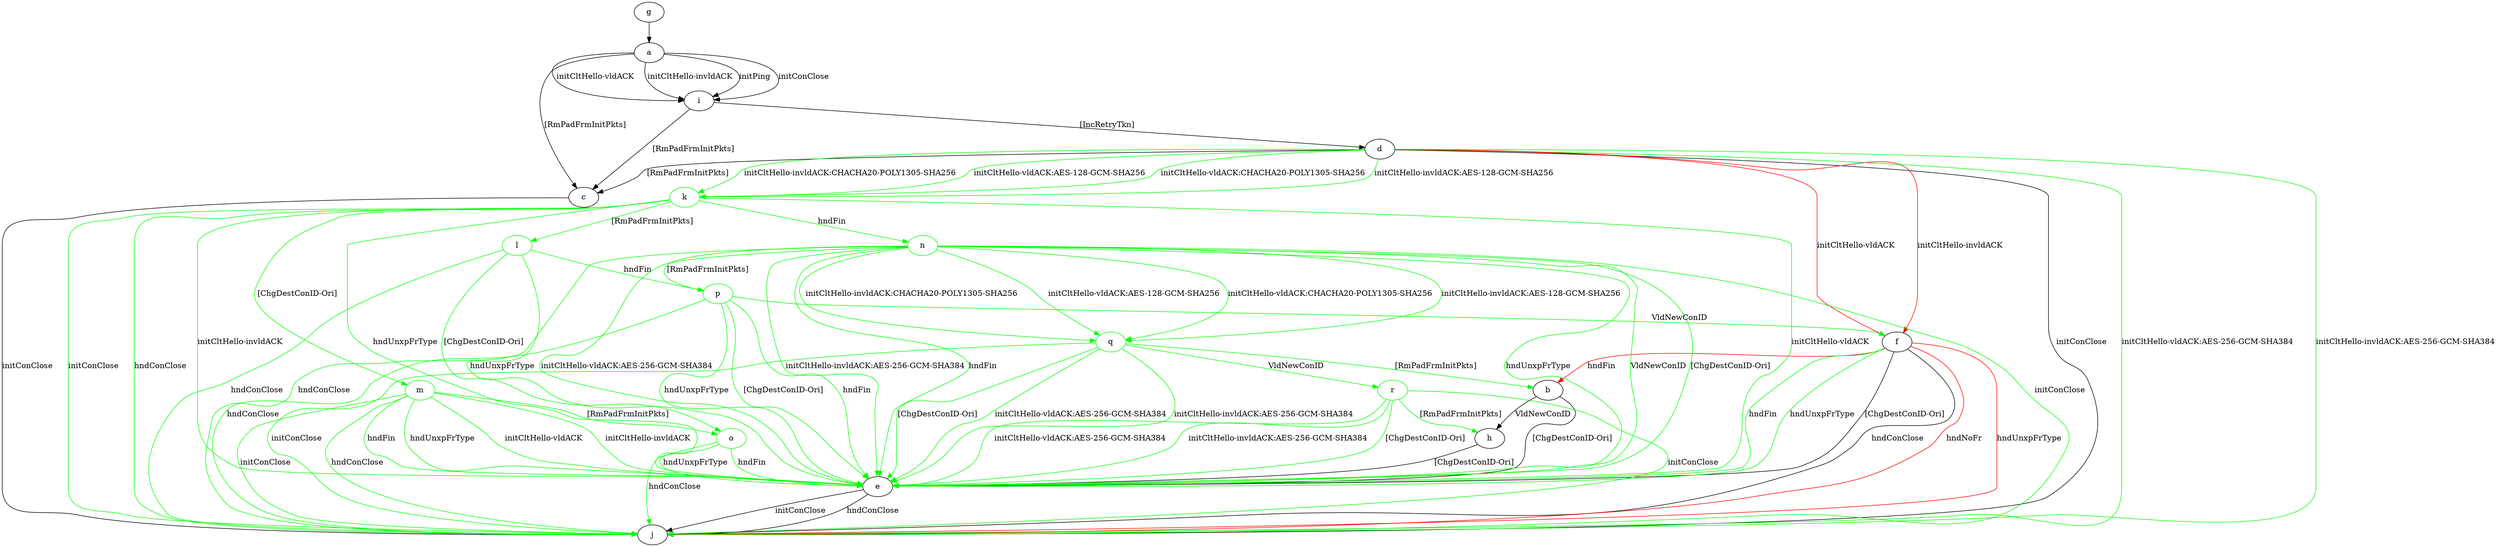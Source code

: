 digraph "" {
	a -> c	[key=0,
		label="[RmPadFrmInitPkts] "];
	a -> i	[key=0,
		label="initPing "];
	a -> i	[key=1,
		label="initConClose "];
	a -> i	[key=2,
		label="initCltHello-vldACK "];
	a -> i	[key=3,
		label="initCltHello-invldACK "];
	b -> e	[key=0,
		label="[ChgDestConID-Ori] "];
	b -> h	[key=0,
		label="VldNewConID "];
	c -> j	[key=0,
		label="initConClose "];
	d -> c	[key=0,
		label="[RmPadFrmInitPkts] "];
	d -> f	[key=0,
		color=red,
		label="initCltHello-vldACK "];
	d -> f	[key=1,
		color=red,
		label="initCltHello-invldACK "];
	d -> j	[key=0,
		label="initConClose "];
	d -> j	[key=1,
		color=green,
		label="initCltHello-vldACK:AES-256-GCM-SHA384 "];
	d -> j	[key=2,
		color=green,
		label="initCltHello-invldACK:AES-256-GCM-SHA384 "];
	k	[color=green];
	d -> k	[key=0,
		color=green,
		label="initCltHello-vldACK:AES-128-GCM-SHA256 "];
	d -> k	[key=1,
		color=green,
		label="initCltHello-vldACK:CHACHA20-POLY1305-SHA256 "];
	d -> k	[key=2,
		color=green,
		label="initCltHello-invldACK:AES-128-GCM-SHA256 "];
	d -> k	[key=3,
		color=green,
		label="initCltHello-invldACK:CHACHA20-POLY1305-SHA256 "];
	e -> j	[key=0,
		label="initConClose "];
	e -> j	[key=1,
		label="hndConClose "];
	f -> b	[key=0,
		color=red,
		label="hndFin "];
	f -> e	[key=0,
		label="[ChgDestConID-Ori] "];
	f -> e	[key=1,
		color=green,
		label="hndFin "];
	f -> e	[key=2,
		color=green,
		label="hndUnxpFrType "];
	f -> j	[key=0,
		label="hndConClose "];
	f -> j	[key=1,
		color=red,
		label="hndNoFr "];
	f -> j	[key=2,
		color=red,
		label="hndUnxpFrType "];
	g -> a	[key=0];
	h -> e	[key=0,
		label="[ChgDestConID-Ori] "];
	i -> c	[key=0,
		label="[RmPadFrmInitPkts] "];
	i -> d	[key=0,
		label="[IncRetryTkn] "];
	k -> e	[key=0,
		color=green,
		label="initCltHello-vldACK "];
	k -> e	[key=1,
		color=green,
		label="initCltHello-invldACK "];
	k -> e	[key=2,
		color=green,
		label="hndUnxpFrType "];
	k -> j	[key=0,
		color=green,
		label="initConClose "];
	k -> j	[key=1,
		color=green,
		label="hndConClose "];
	l	[color=green];
	k -> l	[key=0,
		color=green,
		label="[RmPadFrmInitPkts] "];
	m	[color=green];
	k -> m	[key=0,
		color=green,
		label="[ChgDestConID-Ori] "];
	n	[color=green];
	k -> n	[key=0,
		color=green,
		label="hndFin "];
	l -> e	[key=0,
		color=green,
		label="hndUnxpFrType "];
	l -> j	[key=0,
		color=green,
		label="hndConClose "];
	o	[color=green];
	l -> o	[key=0,
		color=green,
		label="[ChgDestConID-Ori] "];
	p	[color=green];
	l -> p	[key=0,
		color=green,
		label="hndFin "];
	m -> e	[key=0,
		color=green,
		label="initCltHello-vldACK "];
	m -> e	[key=1,
		color=green,
		label="initCltHello-invldACK "];
	m -> e	[key=2,
		color=green,
		label="hndFin "];
	m -> e	[key=3,
		color=green,
		label="hndUnxpFrType "];
	m -> j	[key=0,
		color=green,
		label="initConClose "];
	m -> j	[key=1,
		color=green,
		label="hndConClose "];
	m -> o	[key=0,
		color=green,
		label="[RmPadFrmInitPkts] "];
	n -> e	[key=0,
		color=green,
		label="initCltHello-vldACK:AES-256-GCM-SHA384 "];
	n -> e	[key=1,
		color=green,
		label="initCltHello-invldACK:AES-256-GCM-SHA384 "];
	n -> e	[key=2,
		color=green,
		label="hndFin "];
	n -> e	[key=3,
		color=green,
		label="hndUnxpFrType "];
	n -> e	[key=4,
		color=green,
		label="VldNewConID "];
	n -> e	[key=5,
		color=green,
		label="[ChgDestConID-Ori] "];
	n -> j	[key=0,
		color=green,
		label="initConClose "];
	n -> j	[key=1,
		color=green,
		label="hndConClose "];
	n -> p	[key=0,
		color=green,
		label="[RmPadFrmInitPkts] "];
	q	[color=green];
	n -> q	[key=0,
		color=green,
		label="initCltHello-vldACK:AES-128-GCM-SHA256 "];
	n -> q	[key=1,
		color=green,
		label="initCltHello-vldACK:CHACHA20-POLY1305-SHA256 "];
	n -> q	[key=2,
		color=green,
		label="initCltHello-invldACK:AES-128-GCM-SHA256 "];
	n -> q	[key=3,
		color=green,
		label="initCltHello-invldACK:CHACHA20-POLY1305-SHA256 "];
	o -> e	[key=0,
		color=green,
		label="hndFin "];
	o -> e	[key=1,
		color=green,
		label="hndUnxpFrType "];
	o -> j	[key=0,
		color=green,
		label="hndConClose "];
	p -> e	[key=0,
		color=green,
		label="hndFin "];
	p -> e	[key=1,
		color=green,
		label="hndUnxpFrType "];
	p -> e	[key=2,
		color=green,
		label="[ChgDestConID-Ori] "];
	p -> f	[key=0,
		color=green,
		label="VldNewConID "];
	p -> j	[key=0,
		color=green,
		label="hndConClose "];
	q -> b	[key=0,
		color=green,
		label="[RmPadFrmInitPkts] "];
	q -> e	[key=0,
		color=green,
		label="initCltHello-vldACK:AES-256-GCM-SHA384 "];
	q -> e	[key=1,
		color=green,
		label="initCltHello-invldACK:AES-256-GCM-SHA384 "];
	q -> e	[key=2,
		color=green,
		label="[ChgDestConID-Ori] "];
	q -> j	[key=0,
		color=green,
		label="initConClose "];
	r	[color=green];
	q -> r	[key=0,
		color=green,
		label="VldNewConID "];
	r -> e	[key=0,
		color=green,
		label="initCltHello-vldACK:AES-256-GCM-SHA384 "];
	r -> e	[key=1,
		color=green,
		label="initCltHello-invldACK:AES-256-GCM-SHA384 "];
	r -> e	[key=2,
		color=green,
		label="[ChgDestConID-Ori] "];
	r -> h	[key=0,
		color=green,
		label="[RmPadFrmInitPkts] "];
	r -> j	[key=0,
		color=green,
		label="initConClose "];
}
